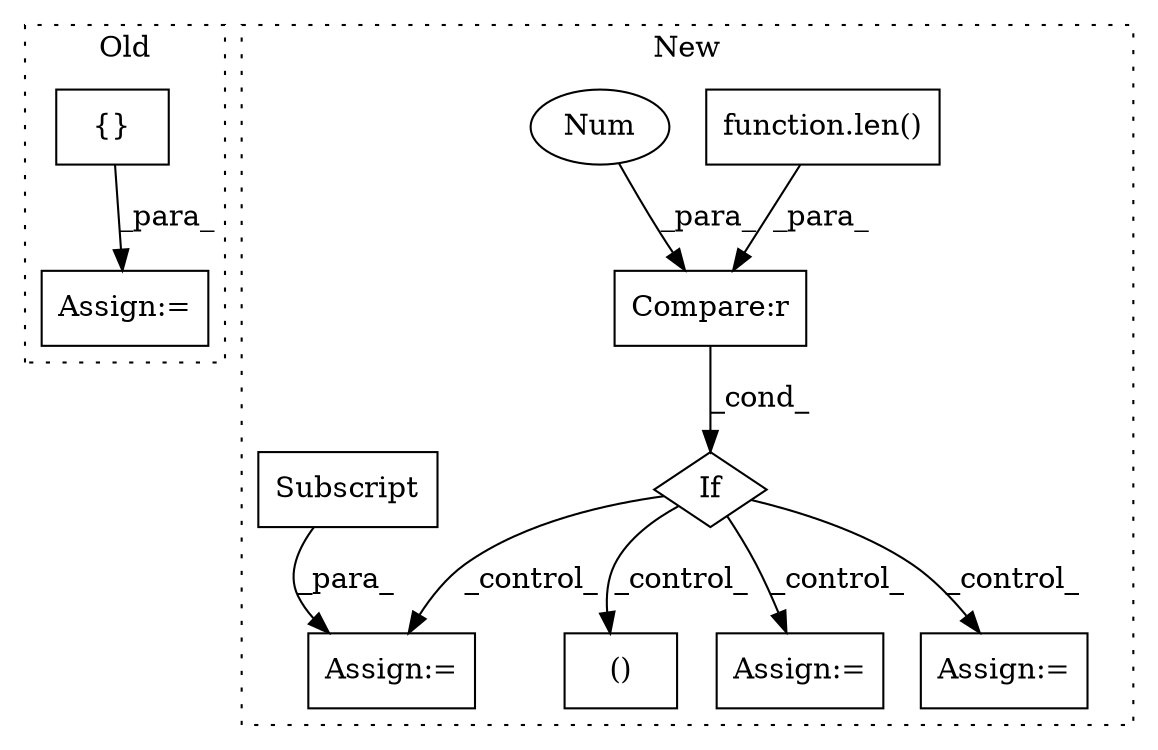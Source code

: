 digraph G {
subgraph cluster0 {
1 [label="{}" a="59" s="5920,5947" l="1,0" shape="box"];
3 [label="Assign:=" a="68" s="5917" l="3" shape="box"];
label = "Old";
style="dotted";
}
subgraph cluster1 {
2 [label="function.len()" a="75" s="6412,6423" l="4,1" shape="box"];
4 [label="Compare:r" a="40" s="6412" l="17" shape="box"];
5 [label="Num" a="76" s="6428" l="1" shape="ellipse"];
6 [label="If" a="96" s="6409" l="3" shape="diamond"];
7 [label="Assign:=" a="68" s="6550" l="3" shape="box"];
8 [label="Assign:=" a="68" s="6525" l="3" shape="box"];
9 [label="Assign:=" a="68" s="6591" l="7" shape="box"];
10 [label="()" a="54" s="6520" l="4" shape="box"];
11 [label="Subscript" a="63" s="6598,0" l="21,0" shape="box"];
label = "New";
style="dotted";
}
1 -> 3 [label="_para_"];
2 -> 4 [label="_para_"];
4 -> 6 [label="_cond_"];
5 -> 4 [label="_para_"];
6 -> 8 [label="_control_"];
6 -> 9 [label="_control_"];
6 -> 7 [label="_control_"];
6 -> 10 [label="_control_"];
11 -> 9 [label="_para_"];
}